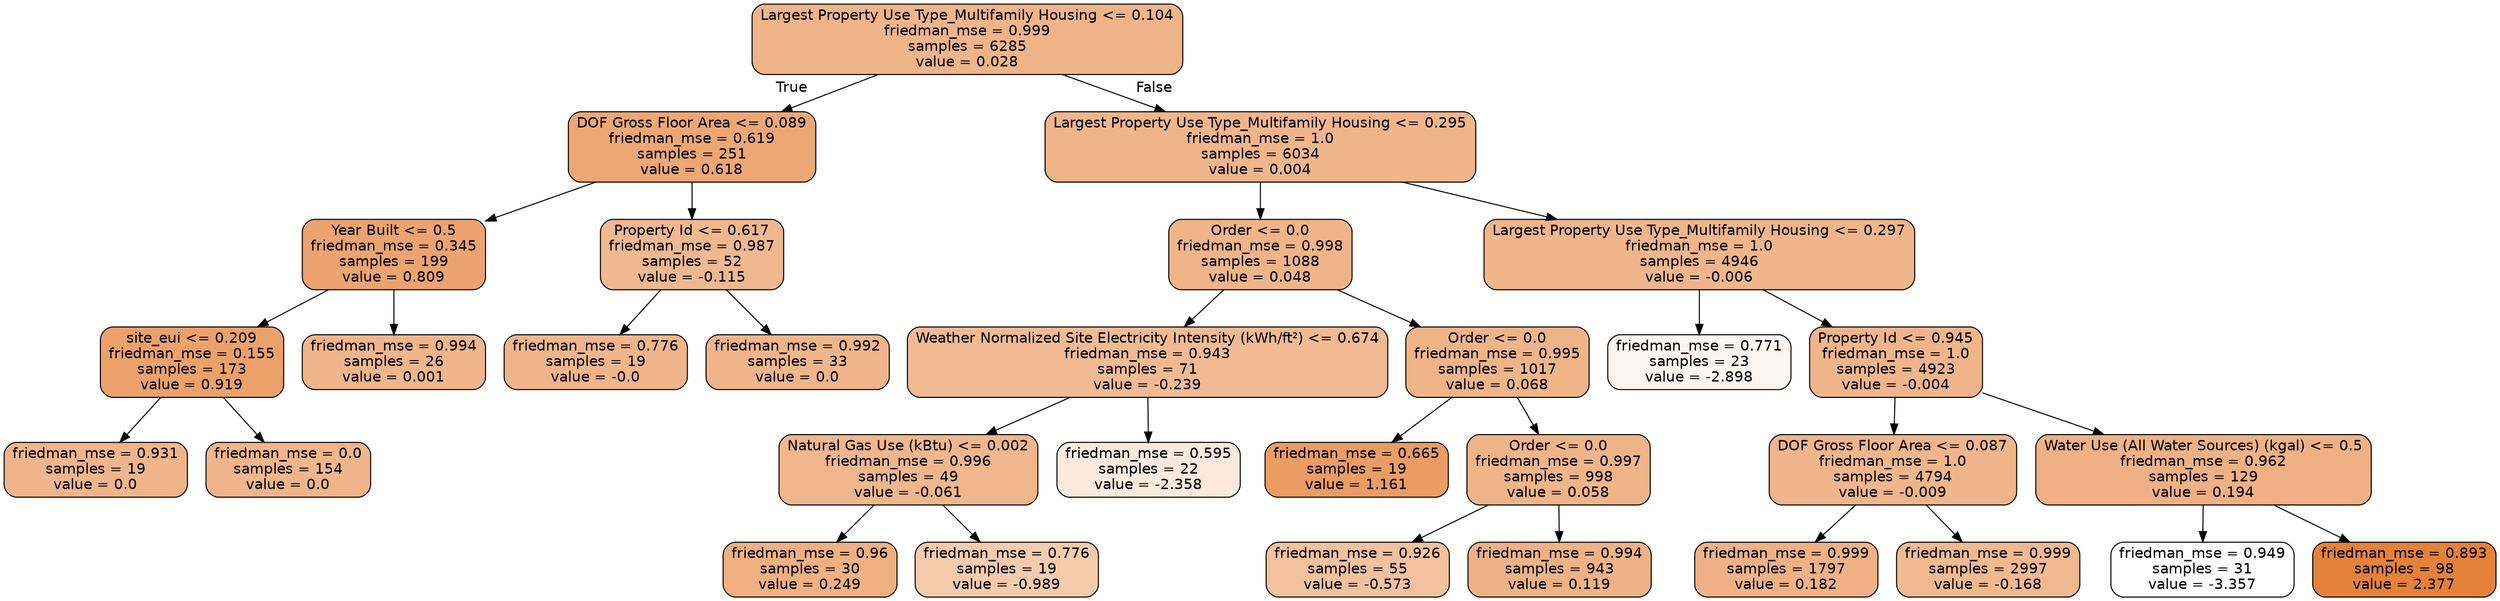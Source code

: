digraph Tree {
node [shape=box, style="filled, rounded", color="black", fontname=helvetica] ;
edge [fontname=helvetica] ;
0 [label="Largest Property Use Type_Multifamily Housing <= 0.104\nfriedman_mse = 0.999\nsamples = 6285\nvalue = 0.028", fillcolor="#e5813997"] ;
1 [label="DOF Gross Floor Area <= 0.089\nfriedman_mse = 0.619\nsamples = 251\nvalue = 0.618", fillcolor="#e58139b1"] ;
0 -> 1 [labeldistance=2.5, labelangle=45, headlabel="True"] ;
2 [label="Year Built <= 0.5\nfriedman_mse = 0.345\nsamples = 199\nvalue = 0.809", fillcolor="#e58139b9"] ;
1 -> 2 ;
3 [label="site_eui <= 0.209\nfriedman_mse = 0.155\nsamples = 173\nvalue = 0.919", fillcolor="#e58139be"] ;
2 -> 3 ;
4 [label="friedman_mse = 0.931\nsamples = 19\nvalue = 0.0", fillcolor="#e5813995"] ;
3 -> 4 ;
5 [label="friedman_mse = 0.0\nsamples = 154\nvalue = 0.0", fillcolor="#e5813995"] ;
3 -> 5 ;
6 [label="friedman_mse = 0.994\nsamples = 26\nvalue = 0.001", fillcolor="#e5813995"] ;
2 -> 6 ;
7 [label="Property Id <= 0.617\nfriedman_mse = 0.987\nsamples = 52\nvalue = -0.115", fillcolor="#e5813990"] ;
1 -> 7 ;
8 [label="friedman_mse = 0.776\nsamples = 19\nvalue = -0.0", fillcolor="#e5813995"] ;
7 -> 8 ;
9 [label="friedman_mse = 0.992\nsamples = 33\nvalue = 0.0", fillcolor="#e5813995"] ;
7 -> 9 ;
10 [label="Largest Property Use Type_Multifamily Housing <= 0.295\nfriedman_mse = 1.0\nsamples = 6034\nvalue = 0.004", fillcolor="#e5813995"] ;
0 -> 10 [labeldistance=2.5, labelangle=-45, headlabel="False"] ;
11 [label="Order <= 0.0\nfriedman_mse = 0.998\nsamples = 1088\nvalue = 0.048", fillcolor="#e5813997"] ;
10 -> 11 ;
12 [label="Weather Normalized Site Electricity Intensity (kWh/ft²) <= 0.674\nfriedman_mse = 0.943\nsamples = 71\nvalue = -0.239", fillcolor="#e581398b"] ;
11 -> 12 ;
13 [label="Natural Gas Use (kBtu) <= 0.002\nfriedman_mse = 0.996\nsamples = 49\nvalue = -0.061", fillcolor="#e5813993"] ;
12 -> 13 ;
14 [label="friedman_mse = 0.96\nsamples = 30\nvalue = 0.249", fillcolor="#e58139a0"] ;
13 -> 14 ;
15 [label="friedman_mse = 0.776\nsamples = 19\nvalue = -0.989", fillcolor="#e5813969"] ;
13 -> 15 ;
16 [label="friedman_mse = 0.595\nsamples = 22\nvalue = -2.358", fillcolor="#e581392c"] ;
12 -> 16 ;
17 [label="Order <= 0.0\nfriedman_mse = 0.995\nsamples = 1017\nvalue = 0.068", fillcolor="#e5813998"] ;
11 -> 17 ;
18 [label="friedman_mse = 0.665\nsamples = 19\nvalue = 1.161", fillcolor="#e58139c9"] ;
17 -> 18 ;
19 [label="Order <= 0.0\nfriedman_mse = 0.997\nsamples = 998\nvalue = 0.058", fillcolor="#e5813998"] ;
17 -> 19 ;
20 [label="friedman_mse = 0.926\nsamples = 55\nvalue = -0.573", fillcolor="#e581397c"] ;
19 -> 20 ;
21 [label="friedman_mse = 0.994\nsamples = 943\nvalue = 0.119", fillcolor="#e581399b"] ;
19 -> 21 ;
22 [label="Largest Property Use Type_Multifamily Housing <= 0.297\nfriedman_mse = 1.0\nsamples = 4946\nvalue = -0.006", fillcolor="#e5813995"] ;
10 -> 22 ;
23 [label="friedman_mse = 0.771\nsamples = 23\nvalue = -2.898", fillcolor="#e5813914"] ;
22 -> 23 ;
24 [label="Property Id <= 0.945\nfriedman_mse = 1.0\nsamples = 4923\nvalue = -0.004", fillcolor="#e5813995"] ;
22 -> 24 ;
25 [label="DOF Gross Floor Area <= 0.087\nfriedman_mse = 1.0\nsamples = 4794\nvalue = -0.009", fillcolor="#e5813995"] ;
24 -> 25 ;
26 [label="friedman_mse = 0.999\nsamples = 1797\nvalue = 0.182", fillcolor="#e581399d"] ;
25 -> 26 ;
27 [label="friedman_mse = 0.999\nsamples = 2997\nvalue = -0.168", fillcolor="#e581398e"] ;
25 -> 27 ;
28 [label="Water Use (All Water Sources) (kgal) <= 0.5\nfriedman_mse = 0.962\nsamples = 129\nvalue = 0.194", fillcolor="#e581399e"] ;
24 -> 28 ;
29 [label="friedman_mse = 0.949\nsamples = 31\nvalue = -3.357", fillcolor="#e5813900"] ;
28 -> 29 ;
30 [label="friedman_mse = 0.893\nsamples = 98\nvalue = 2.377", fillcolor="#e58139ff"] ;
28 -> 30 ;
}